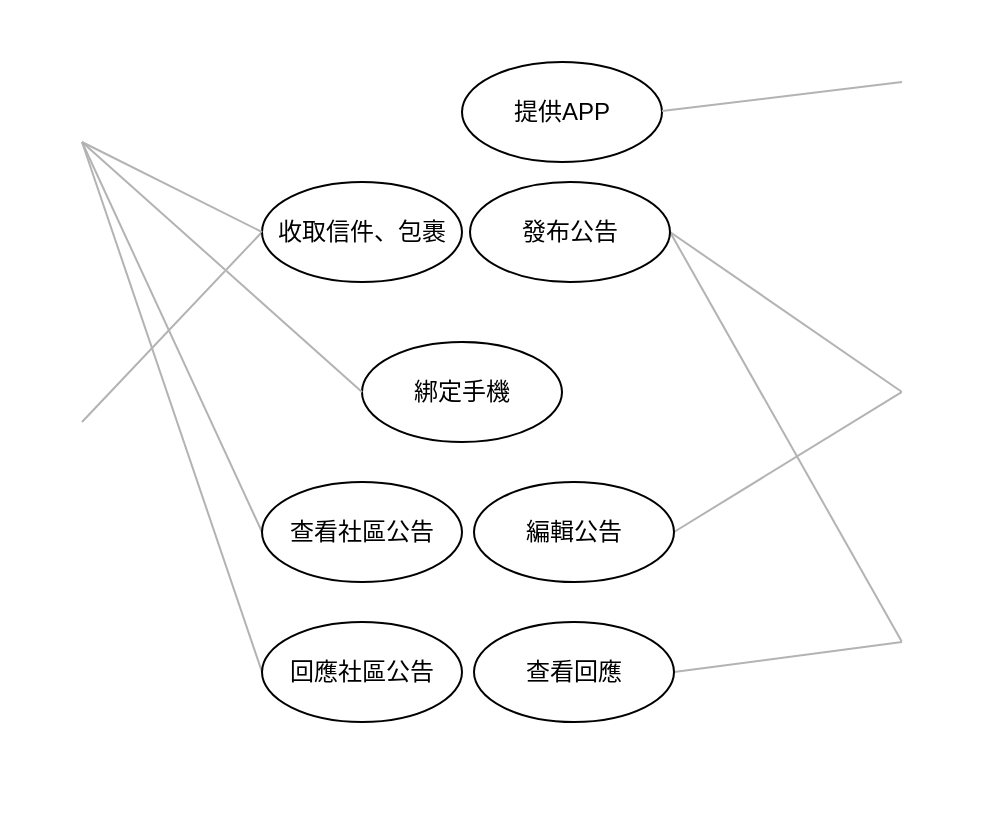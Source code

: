 <mxfile>
    <diagram id="BchvI7WIYb1rJNrYavdt" name="第1頁">
        <mxGraphModel dx="1608" dy="1232" grid="1" gridSize="10" guides="1" tooltips="1" connect="1" arrows="1" fold="1" page="1" pageScale="1" pageWidth="827" pageHeight="1169" math="0" shadow="0">
            <root>
                <mxCell id="0"/>
                <mxCell id="1" parent="0"/>
                <mxCell id="2" value="" style="html=1;strokeColor=#FFFFFF;fontColor=#000000;" vertex="1" parent="1">
                    <mxGeometry x="290" y="40" width="220" height="410" as="geometry"/>
                </mxCell>
                <mxCell id="3" value="提供APP" style="ellipse;whiteSpace=wrap;html=1;strokeColor=#000000;fontColor=#000000;" vertex="1" parent="1">
                    <mxGeometry x="400" y="70" width="100" height="50" as="geometry"/>
                </mxCell>
                <mxCell id="27" style="edgeStyle=none;html=1;exitX=0;exitY=0.5;exitDx=0;exitDy=0;startArrow=none;startFill=0;endArrow=none;endFill=0;strokeColor=#FFFFFF;fontColor=#000000;" edge="1" parent="1" source="4">
                    <mxGeometry relative="1" as="geometry">
                        <mxPoint x="210" y="110" as="targetPoint"/>
                    </mxGeometry>
                </mxCell>
                <mxCell id="28" style="edgeStyle=none;html=1;exitX=0;exitY=0.5;exitDx=0;exitDy=0;startArrow=none;startFill=0;endArrow=none;endFill=0;strokeColor=#B3B3B3;fontColor=#000000;labelBackgroundColor=#FFFFFF;" edge="1" parent="1" source="4">
                    <mxGeometry relative="1" as="geometry">
                        <mxPoint x="210" y="250" as="targetPoint"/>
                    </mxGeometry>
                </mxCell>
                <mxCell id="4" value="收取信件、包裹" style="ellipse;whiteSpace=wrap;html=1;strokeColor=#000000;fontColor=#000000;" vertex="1" parent="1">
                    <mxGeometry x="300" y="130" width="100" height="50" as="geometry"/>
                </mxCell>
                <mxCell id="21" style="edgeStyle=none;html=1;exitX=1;exitY=0.5;exitDx=0;exitDy=0;entryX=0;entryY=0.333;entryDx=0;entryDy=0;entryPerimeter=0;startArrow=none;startFill=0;endArrow=none;endFill=0;strokeColor=#B3B3B3;fontColor=#000000;labelBackgroundColor=#FFFFFF;" edge="1" parent="1" source="5" target="16">
                    <mxGeometry relative="1" as="geometry"/>
                </mxCell>
                <mxCell id="22" style="edgeStyle=none;html=1;exitX=1;exitY=0.5;exitDx=0;exitDy=0;entryX=0;entryY=0.333;entryDx=0;entryDy=0;entryPerimeter=0;startArrow=none;startFill=0;endArrow=none;endFill=0;strokeColor=#B3B3B3;fontColor=#000000;labelBackgroundColor=#FFFFFF;" edge="1" parent="1" source="5" target="17">
                    <mxGeometry relative="1" as="geometry"/>
                </mxCell>
                <mxCell id="5" value="發布公告" style="ellipse;whiteSpace=wrap;html=1;strokeColor=#000000;fontColor=#000000;" vertex="1" parent="1">
                    <mxGeometry x="404" y="130" width="100" height="50" as="geometry"/>
                </mxCell>
                <mxCell id="29" style="edgeStyle=none;html=1;exitX=0;exitY=0.5;exitDx=0;exitDy=0;startArrow=none;startFill=0;endArrow=none;endFill=0;strokeColor=#FFFFFF;fontColor=#000000;" edge="1" parent="1" source="8">
                    <mxGeometry relative="1" as="geometry">
                        <mxPoint x="210" y="110" as="targetPoint"/>
                    </mxGeometry>
                </mxCell>
                <mxCell id="8" value="綁定手機" style="ellipse;whiteSpace=wrap;html=1;strokeColor=#000000;fontColor=#000000;" vertex="1" parent="1">
                    <mxGeometry x="350" y="210" width="100" height="50" as="geometry"/>
                </mxCell>
                <mxCell id="26" style="edgeStyle=none;html=1;exitX=0;exitY=0.5;exitDx=0;exitDy=0;startArrow=none;startFill=0;endArrow=none;endFill=0;strokeColor=#B3B3B3;fontColor=#000000;labelBackgroundColor=#FFFFFF;" edge="1" parent="1" source="9">
                    <mxGeometry relative="1" as="geometry">
                        <mxPoint x="210" y="110" as="targetPoint"/>
                    </mxGeometry>
                </mxCell>
                <mxCell id="9" value="查看社區公告" style="ellipse;whiteSpace=wrap;html=1;strokeColor=#000000;fontColor=#000000;" vertex="1" parent="1">
                    <mxGeometry x="300" y="280" width="100" height="50" as="geometry"/>
                </mxCell>
                <mxCell id="23" style="edgeStyle=none;html=1;exitX=1;exitY=0.5;exitDx=0;exitDy=0;entryX=0;entryY=0.333;entryDx=0;entryDy=0;entryPerimeter=0;startArrow=none;startFill=0;endArrow=none;endFill=0;strokeColor=#B3B3B3;fontColor=#000000;labelBackgroundColor=#FFFFFF;" edge="1" parent="1" source="10" target="16">
                    <mxGeometry relative="1" as="geometry"/>
                </mxCell>
                <mxCell id="10" value="編輯公告" style="ellipse;whiteSpace=wrap;html=1;strokeColor=#000000;fontColor=#000000;" vertex="1" parent="1">
                    <mxGeometry x="406" y="280" width="100" height="50" as="geometry"/>
                </mxCell>
                <mxCell id="25" style="edgeStyle=none;html=1;exitX=0;exitY=0.5;exitDx=0;exitDy=0;startArrow=none;startFill=0;endArrow=none;endFill=0;strokeColor=#B3B3B3;fontColor=#000000;labelBackgroundColor=#FFFFFF;" edge="1" parent="1" source="11">
                    <mxGeometry relative="1" as="geometry">
                        <mxPoint x="210" y="110" as="targetPoint"/>
                    </mxGeometry>
                </mxCell>
                <mxCell id="11" value="回應社區公告" style="ellipse;whiteSpace=wrap;html=1;strokeColor=#000000;fontColor=#000000;" vertex="1" parent="1">
                    <mxGeometry x="300" y="350" width="100" height="50" as="geometry"/>
                </mxCell>
                <mxCell id="24" style="edgeStyle=none;html=1;exitX=1;exitY=0.5;exitDx=0;exitDy=0;entryX=0;entryY=0.333;entryDx=0;entryDy=0;entryPerimeter=0;startArrow=none;startFill=0;endArrow=none;endFill=0;strokeColor=#B3B3B3;fontColor=#000000;labelBackgroundColor=#FFFFFF;" edge="1" parent="1" source="13" target="17">
                    <mxGeometry relative="1" as="geometry"/>
                </mxCell>
                <mxCell id="13" value="查看回應" style="ellipse;whiteSpace=wrap;html=1;strokeColor=#000000;fontColor=#000000;" vertex="1" parent="1">
                    <mxGeometry x="406" y="350" width="100" height="50" as="geometry"/>
                </mxCell>
                <mxCell id="14" value="住戶" style="shape=umlActor;verticalLabelPosition=bottom;verticalAlign=top;html=1;strokeColor=#FFFFFF;fontColor=#FFFFFF;" vertex="1" parent="1">
                    <mxGeometry x="170" y="60" width="30" height="60" as="geometry"/>
                </mxCell>
                <mxCell id="15" value="警衛" style="shape=umlActor;verticalLabelPosition=bottom;verticalAlign=top;html=1;strokeColor=#FFFFFF;fontColor=#FFFFFF;" vertex="1" parent="1">
                    <mxGeometry x="170" y="220" width="30" height="60" as="geometry"/>
                </mxCell>
                <mxCell id="16" value="主任委員" style="shape=umlActor;verticalLabelPosition=bottom;verticalAlign=top;html=1;strokeColor=#FFFFFF;fontColor=#FFFFFF;" vertex="1" parent="1">
                    <mxGeometry x="620" y="215" width="30" height="60" as="geometry"/>
                </mxCell>
                <mxCell id="17" value="委員" style="shape=umlActor;verticalLabelPosition=bottom;verticalAlign=top;html=1;strokeColor=#FFFFFF;fontColor=#FFFFFF;" vertex="1" parent="1">
                    <mxGeometry x="620" y="340" width="30" height="60" as="geometry"/>
                </mxCell>
                <mxCell id="18" value="噗攏貢公司" style="shape=umlActor;verticalLabelPosition=bottom;verticalAlign=top;html=1;strokeColor=#FFFFFF;fontColor=#FFFFFF;" vertex="1" parent="1">
                    <mxGeometry x="620" y="60" width="30" height="60" as="geometry"/>
                </mxCell>
                <mxCell id="20" value="" style="endArrow=none;endFill=0;html=1;entryX=0;entryY=0.333;entryDx=0;entryDy=0;entryPerimeter=0;startArrow=none;startFill=0;strokeColor=#B3B3B3;fontColor=#000000;labelBackgroundColor=#FFFFFF;" edge="1" parent="1" target="18">
                    <mxGeometry width="160" relative="1" as="geometry">
                        <mxPoint x="500" y="94.5" as="sourcePoint"/>
                        <mxPoint x="660" y="94.5" as="targetPoint"/>
                    </mxGeometry>
                </mxCell>
                <mxCell id="30" style="edgeStyle=none;html=1;exitX=0;exitY=0.5;exitDx=0;exitDy=0;startArrow=none;startFill=0;endArrow=none;endFill=0;strokeColor=#B3B3B3;fontColor=#000000;labelBackgroundColor=#FFFFFF;" edge="1" parent="1">
                    <mxGeometry relative="1" as="geometry">
                        <mxPoint x="210" y="110" as="targetPoint"/>
                        <mxPoint x="300" y="155" as="sourcePoint"/>
                    </mxGeometry>
                </mxCell>
                <mxCell id="31" style="edgeStyle=none;html=1;exitX=0;exitY=0.5;exitDx=0;exitDy=0;startArrow=none;startFill=0;endArrow=none;endFill=0;strokeColor=#B3B3B3;fontColor=#000000;labelBackgroundColor=#FFFFFF;" edge="1" parent="1">
                    <mxGeometry relative="1" as="geometry">
                        <mxPoint x="210" y="110" as="targetPoint"/>
                        <mxPoint x="350" y="235" as="sourcePoint"/>
                    </mxGeometry>
                </mxCell>
            </root>
        </mxGraphModel>
    </diagram>
    <diagram id="uUuRMMSiGjhkcVaIoG5B" name="第2頁">
        <mxGraphModel dx="670" dy="513" grid="1" gridSize="10" guides="1" tooltips="1" connect="1" arrows="1" fold="1" page="1" pageScale="1" pageWidth="827" pageHeight="1169" math="0" shadow="0">
            <root>
                <mxCell id="0"/>
                <mxCell id="1" parent="0"/>
                <mxCell id="bXMlcmq-wbNnRB2DaLHC-1" value="user" style="swimlane;fontStyle=0;childLayout=stackLayout;horizontal=1;startSize=26;fillColor=none;horizontalStack=0;resizeParent=1;resizeParentMax=0;resizeLast=0;collapsible=1;marginBottom=0;strokeColor=#FFFFFF;fontColor=#FFFFFF;" vertex="1" parent="1">
                    <mxGeometry x="140" y="150" width="140" height="104" as="geometry"/>
                </mxCell>
                <mxCell id="bXMlcmq-wbNnRB2DaLHC-2" value="user_Id" style="text;strokeColor=#FFFFFF;fillColor=none;align=left;verticalAlign=top;spacingLeft=4;spacingRight=4;overflow=hidden;rotatable=0;points=[[0,0.5],[1,0.5]];portConstraint=eastwest;fontColor=#FFFFFF;" vertex="1" parent="bXMlcmq-wbNnRB2DaLHC-1">
                    <mxGeometry y="26" width="140" height="26" as="geometry"/>
                </mxCell>
                <mxCell id="bXMlcmq-wbNnRB2DaLHC-3" value="name" style="text;strokeColor=#FFFFFF;fillColor=none;align=left;verticalAlign=top;spacingLeft=4;spacingRight=4;overflow=hidden;rotatable=0;points=[[0,0.5],[1,0.5]];portConstraint=eastwest;fontColor=#FFFFFF;" vertex="1" parent="bXMlcmq-wbNnRB2DaLHC-1">
                    <mxGeometry y="52" width="140" height="26" as="geometry"/>
                </mxCell>
                <mxCell id="bXMlcmq-wbNnRB2DaLHC-4" value="phone_number" style="text;strokeColor=#FFFFFF;fillColor=none;align=left;verticalAlign=top;spacingLeft=4;spacingRight=4;overflow=hidden;rotatable=0;points=[[0,0.5],[1,0.5]];portConstraint=eastwest;fontColor=#FFFFFF;" vertex="1" parent="bXMlcmq-wbNnRB2DaLHC-1">
                    <mxGeometry y="78" width="140" height="26" as="geometry"/>
                </mxCell>
                <mxCell id="bXMlcmq-wbNnRB2DaLHC-5" value="annoucement" style="swimlane;fontStyle=0;childLayout=stackLayout;horizontal=1;startSize=26;fillColor=none;horizontalStack=0;resizeParent=1;resizeParentMax=0;resizeLast=0;collapsible=1;marginBottom=0;strokeColor=#FFFFFF;fontColor=#FFFFFF;" vertex="1" parent="1">
                    <mxGeometry x="440" y="150" width="140" height="104" as="geometry"/>
                </mxCell>
                <mxCell id="bXMlcmq-wbNnRB2DaLHC-6" value="announcement" style="text;strokeColor=#FFFFFF;fillColor=none;align=left;verticalAlign=top;spacingLeft=4;spacingRight=4;overflow=hidden;rotatable=0;points=[[0,0.5],[1,0.5]];portConstraint=eastwest;fontColor=#FFFFFF;" vertex="1" parent="bXMlcmq-wbNnRB2DaLHC-5">
                    <mxGeometry y="26" width="140" height="26" as="geometry"/>
                </mxCell>
                <mxCell id="bXMlcmq-wbNnRB2DaLHC-7" value="title" style="text;strokeColor=#FFFFFF;fillColor=none;align=left;verticalAlign=top;spacingLeft=4;spacingRight=4;overflow=hidden;rotatable=0;points=[[0,0.5],[1,0.5]];portConstraint=eastwest;fontColor=#FFFFFF;" vertex="1" parent="bXMlcmq-wbNnRB2DaLHC-5">
                    <mxGeometry y="52" width="140" height="26" as="geometry"/>
                </mxCell>
                <mxCell id="bXMlcmq-wbNnRB2DaLHC-8" value="content" style="text;strokeColor=#FFFFFF;fillColor=none;align=left;verticalAlign=top;spacingLeft=4;spacingRight=4;overflow=hidden;rotatable=0;points=[[0,0.5],[1,0.5]];portConstraint=eastwest;fontColor=#FFFFFF;" vertex="1" parent="bXMlcmq-wbNnRB2DaLHC-5">
                    <mxGeometry y="78" width="140" height="26" as="geometry"/>
                </mxCell>
                <mxCell id="bXMlcmq-wbNnRB2DaLHC-9" value="guard" style="swimlane;fontStyle=0;childLayout=stackLayout;horizontal=1;startSize=26;fillColor=none;horizontalStack=0;resizeParent=1;resizeParentMax=0;resizeLast=0;collapsible=1;marginBottom=0;strokeColor=#FFFFFF;fontColor=#FFFFFF;" vertex="1" parent="1">
                    <mxGeometry x="140" y="360" width="140" height="78" as="geometry"/>
                </mxCell>
                <mxCell id="bXMlcmq-wbNnRB2DaLHC-10" value="guard_Id" style="text;strokeColor=none;fillColor=none;align=left;verticalAlign=top;spacingLeft=4;spacingRight=4;overflow=hidden;rotatable=0;points=[[0,0.5],[1,0.5]];portConstraint=eastwest;fontColor=#FFFFFF;" vertex="1" parent="bXMlcmq-wbNnRB2DaLHC-9">
                    <mxGeometry y="26" width="140" height="26" as="geometry"/>
                </mxCell>
                <mxCell id="bXMlcmq-wbNnRB2DaLHC-11" value="name" style="text;strokeColor=none;fillColor=none;align=left;verticalAlign=top;spacingLeft=4;spacingRight=4;overflow=hidden;rotatable=0;points=[[0,0.5],[1,0.5]];portConstraint=eastwest;fontColor=#FFFFFF;" vertex="1" parent="bXMlcmq-wbNnRB2DaLHC-9">
                    <mxGeometry y="52" width="140" height="26" as="geometry"/>
                </mxCell>
                <mxCell id="bXMlcmq-wbNnRB2DaLHC-17" value="parcel" style="swimlane;fontStyle=0;childLayout=stackLayout;horizontal=1;startSize=26;fillColor=none;horizontalStack=0;resizeParent=1;resizeParentMax=0;resizeLast=0;collapsible=1;marginBottom=0;strokeColor=#FFFFFF;fontColor=#FFFFFF;" vertex="1" parent="1">
                    <mxGeometry x="450" y="360" width="140" height="130" as="geometry"/>
                </mxCell>
                <mxCell id="bXMlcmq-wbNnRB2DaLHC-18" value="parcel_Id" style="text;strokeColor=none;fillColor=none;align=left;verticalAlign=top;spacingLeft=4;spacingRight=4;overflow=hidden;rotatable=0;points=[[0,0.5],[1,0.5]];portConstraint=eastwest;fontColor=#FFFFFF;" vertex="1" parent="bXMlcmq-wbNnRB2DaLHC-17">
                    <mxGeometry y="26" width="140" height="26" as="geometry"/>
                </mxCell>
                <mxCell id="bXMlcmq-wbNnRB2DaLHC-19" value="recipient" style="text;strokeColor=none;fillColor=none;align=left;verticalAlign=top;spacingLeft=4;spacingRight=4;overflow=hidden;rotatable=0;points=[[0,0.5],[1,0.5]];portConstraint=eastwest;fontColor=#FFFFFF;" vertex="1" parent="bXMlcmq-wbNnRB2DaLHC-17">
                    <mxGeometry y="52" width="140" height="26" as="geometry"/>
                </mxCell>
                <mxCell id="bXMlcmq-wbNnRB2DaLHC-20" value="arrival_time" style="text;strokeColor=none;fillColor=none;align=left;verticalAlign=top;spacingLeft=4;spacingRight=4;overflow=hidden;rotatable=0;points=[[0,0.5],[1,0.5]];portConstraint=eastwest;fontColor=#FFFFFF;" vertex="1" parent="bXMlcmq-wbNnRB2DaLHC-17">
                    <mxGeometry y="78" width="140" height="26" as="geometry"/>
                </mxCell>
                <mxCell id="bXMlcmq-wbNnRB2DaLHC-26" value="satus" style="text;strokeColor=none;fillColor=none;align=left;verticalAlign=top;spacingLeft=4;spacingRight=4;overflow=hidden;rotatable=0;points=[[0,0.5],[1,0.5]];portConstraint=eastwest;fontColor=#FFFFFF;" vertex="1" parent="bXMlcmq-wbNnRB2DaLHC-17">
                    <mxGeometry y="104" width="140" height="26" as="geometry"/>
                </mxCell>
                <mxCell id="bXMlcmq-wbNnRB2DaLHC-28" value="" style="endArrow=none;endFill=0;endSize=12;html=1;labelBackgroundColor=#FFFFFF;strokeColor=#B3B3B3;fontColor=#FFFFFF;" edge="1" parent="1">
                    <mxGeometry width="160" relative="1" as="geometry">
                        <mxPoint x="280" y="201.5" as="sourcePoint"/>
                        <mxPoint x="440" y="201.5" as="targetPoint"/>
                    </mxGeometry>
                </mxCell>
                <mxCell id="bXMlcmq-wbNnRB2DaLHC-29" value="*" style="edgeLabel;html=1;align=center;verticalAlign=bottom;resizable=0;points=[];fontColor=#000000;" vertex="1" connectable="0" parent="bXMlcmq-wbNnRB2DaLHC-28">
                    <mxGeometry x="-0.835" y="2" relative="1" as="geometry">
                        <mxPoint x="-3" y="1" as="offset"/>
                    </mxGeometry>
                </mxCell>
                <mxCell id="bXMlcmq-wbNnRB2DaLHC-31" value="*" style="edgeLabel;html=1;align=center;verticalAlign=bottom;resizable=0;points=[];fontColor=#000000;" vertex="1" connectable="0" parent="bXMlcmq-wbNnRB2DaLHC-28">
                    <mxGeometry x="0.938" relative="1" as="geometry">
                        <mxPoint as="offset"/>
                    </mxGeometry>
                </mxCell>
                <mxCell id="bXMlcmq-wbNnRB2DaLHC-32" value="" style="endArrow=none;endFill=0;endSize=12;html=1;labelBackgroundColor=#FFFFFF;strokeColor=#B3B3B3;fontColor=#FFFFFF;entryX=0;entryY=0.5;entryDx=0;entryDy=0;" edge="1" parent="1" target="bXMlcmq-wbNnRB2DaLHC-18">
                    <mxGeometry width="160" relative="1" as="geometry">
                        <mxPoint x="280" y="398.71" as="sourcePoint"/>
                        <mxPoint x="440" y="398.71" as="targetPoint"/>
                    </mxGeometry>
                </mxCell>
                <mxCell id="bXMlcmq-wbNnRB2DaLHC-33" value="1" style="edgeLabel;html=1;align=center;verticalAlign=bottom;resizable=0;points=[];fontColor=#000000;" vertex="1" connectable="0" parent="bXMlcmq-wbNnRB2DaLHC-32">
                    <mxGeometry x="-0.835" y="2" relative="1" as="geometry">
                        <mxPoint x="-3" y="1" as="offset"/>
                    </mxGeometry>
                </mxCell>
                <mxCell id="bXMlcmq-wbNnRB2DaLHC-34" value="0...*" style="edgeLabel;html=1;align=center;verticalAlign=bottom;resizable=0;points=[];fontColor=#000000;" vertex="1" connectable="0" parent="bXMlcmq-wbNnRB2DaLHC-32">
                    <mxGeometry x="0.938" relative="1" as="geometry">
                        <mxPoint x="-8" as="offset"/>
                    </mxGeometry>
                </mxCell>
                <mxCell id="bXMlcmq-wbNnRB2DaLHC-35" value="" style="endArrow=none;endFill=0;endSize=12;html=1;labelBackgroundColor=#FFFFFF;strokeColor=#B3B3B3;fontColor=#FFFFFF;entryX=0.429;entryY=0;entryDx=0;entryDy=0;entryPerimeter=0;exitX=0.426;exitY=0.971;exitDx=0;exitDy=0;exitPerimeter=0;" edge="1" parent="1" source="bXMlcmq-wbNnRB2DaLHC-4" target="bXMlcmq-wbNnRB2DaLHC-9">
                    <mxGeometry width="160" relative="1" as="geometry">
                        <mxPoint x="200" y="260" as="sourcePoint"/>
                        <mxPoint x="370" y="254.29" as="targetPoint"/>
                    </mxGeometry>
                </mxCell>
                <mxCell id="bXMlcmq-wbNnRB2DaLHC-36" value="1" style="edgeLabel;html=1;align=center;verticalAlign=bottom;resizable=0;points=[];fontColor=#000000;" vertex="1" connectable="0" parent="bXMlcmq-wbNnRB2DaLHC-35">
                    <mxGeometry x="-0.835" y="2" relative="1" as="geometry">
                        <mxPoint x="4" y="11" as="offset"/>
                    </mxGeometry>
                </mxCell>
                <mxCell id="bXMlcmq-wbNnRB2DaLHC-37" value="0...*" style="edgeLabel;html=1;align=center;verticalAlign=bottom;resizable=0;points=[];fontColor=#000000;" vertex="1" connectable="0" parent="bXMlcmq-wbNnRB2DaLHC-35">
                    <mxGeometry x="0.938" relative="1" as="geometry">
                        <mxPoint x="13" y="1" as="offset"/>
                    </mxGeometry>
                </mxCell>
                <mxCell id="bXMlcmq-wbNnRB2DaLHC-38" value="" style="endArrow=none;endFill=0;endSize=12;html=1;labelBackgroundColor=#FFFFFF;strokeColor=#B3B3B3;fontColor=#FFFFFF;entryX=0.001;entryY=1.007;entryDx=0;entryDy=0;entryPerimeter=0;" edge="1" parent="1" target="bXMlcmq-wbNnRB2DaLHC-8">
                    <mxGeometry width="160" relative="1" as="geometry">
                        <mxPoint x="280" y="360.0" as="sourcePoint"/>
                        <mxPoint x="450" y="360.29" as="targetPoint"/>
                    </mxGeometry>
                </mxCell>
                <mxCell id="bXMlcmq-wbNnRB2DaLHC-39" value="1" style="edgeLabel;html=1;align=center;verticalAlign=bottom;resizable=0;points=[];fontColor=#000000;" vertex="1" connectable="0" parent="bXMlcmq-wbNnRB2DaLHC-38">
                    <mxGeometry x="-0.835" y="2" relative="1" as="geometry">
                        <mxPoint x="138" y="-90" as="offset"/>
                    </mxGeometry>
                </mxCell>
                <mxCell id="bXMlcmq-wbNnRB2DaLHC-40" value="0...*" style="edgeLabel;html=1;align=center;verticalAlign=bottom;resizable=0;points=[];fontColor=#000000;rotation=-30;" vertex="1" connectable="0" parent="bXMlcmq-wbNnRB2DaLHC-38">
                    <mxGeometry x="0.938" relative="1" as="geometry">
                        <mxPoint x="-144" y="95" as="offset"/>
                    </mxGeometry>
                </mxCell>
            </root>
        </mxGraphModel>
    </diagram>
</mxfile>